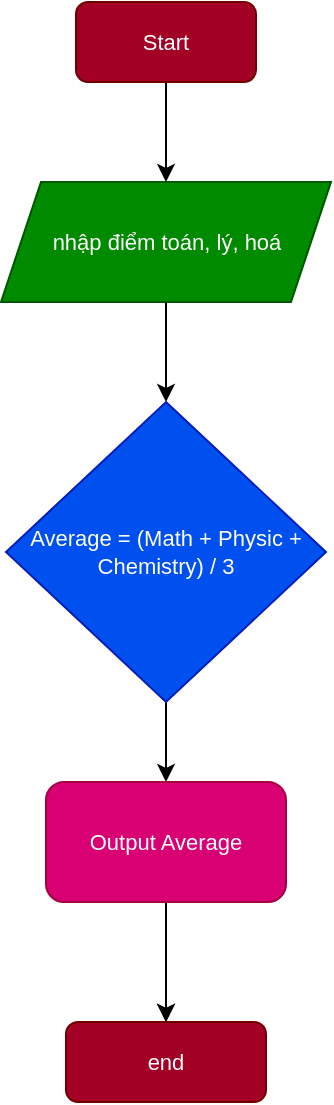 <mxfile>
    <diagram id="QiWuZ_Ta6PBpO3_5W6ND" name="Page-1">
        <mxGraphModel dx="666" dy="447" grid="1" gridSize="10" guides="1" tooltips="1" connect="1" arrows="1" fold="1" page="1" pageScale="1" pageWidth="850" pageHeight="1100" math="0" shadow="0">
            <root>
                <mxCell id="0"/>
                <mxCell id="1" parent="0"/>
                <mxCell id="8" style="edgeStyle=none;html=1;entryX=0.5;entryY=0;entryDx=0;entryDy=0;fontSize=11;" edge="1" parent="1" source="2" target="4">
                    <mxGeometry relative="1" as="geometry"/>
                </mxCell>
                <mxCell id="2" value="&lt;font style=&quot;font-size: 11px;&quot;&gt;Start&lt;/font&gt;" style="rounded=1;whiteSpace=wrap;html=1;fillColor=#a20025;fontColor=#ffffff;strokeColor=#6F0000;" vertex="1" parent="1">
                    <mxGeometry x="260" y="10" width="90" height="40" as="geometry"/>
                </mxCell>
                <mxCell id="3" value="end" style="rounded=1;whiteSpace=wrap;html=1;fontSize=11;fillColor=#a20025;fontColor=#ffffff;strokeColor=#6F0000;" vertex="1" parent="1">
                    <mxGeometry x="255" y="520" width="100" height="40" as="geometry"/>
                </mxCell>
                <mxCell id="11" style="edgeStyle=none;html=1;entryX=0.5;entryY=0;entryDx=0;entryDy=0;fontSize=11;" edge="1" parent="1" source="4" target="9">
                    <mxGeometry relative="1" as="geometry"/>
                </mxCell>
                <mxCell id="4" value="nhập điểm toán, lý, hoá" style="shape=parallelogram;perimeter=parallelogramPerimeter;whiteSpace=wrap;html=1;fixedSize=1;fontSize=11;fillColor=#008a00;fontColor=#ffffff;strokeColor=#005700;" vertex="1" parent="1">
                    <mxGeometry x="222.5" y="100" width="165" height="60" as="geometry"/>
                </mxCell>
                <mxCell id="12" style="edgeStyle=none;html=1;exitX=0.5;exitY=1;exitDx=0;exitDy=0;entryX=0.5;entryY=0;entryDx=0;entryDy=0;fontSize=11;" edge="1" parent="1" source="9" target="10">
                    <mxGeometry relative="1" as="geometry"/>
                </mxCell>
                <mxCell id="9" value="Average = (Math + Physic + Chemistry) / 3" style="rhombus;whiteSpace=wrap;html=1;fontSize=11;fillColor=#0050ef;fontColor=#ffffff;strokeColor=#001DBC;" vertex="1" parent="1">
                    <mxGeometry x="225" y="210" width="160" height="150" as="geometry"/>
                </mxCell>
                <mxCell id="13" style="edgeStyle=none;html=1;fontSize=11;" edge="1" parent="1" source="10" target="3">
                    <mxGeometry relative="1" as="geometry"/>
                </mxCell>
                <mxCell id="14" style="edgeStyle=none;html=1;entryX=0.5;entryY=0;entryDx=0;entryDy=0;fontSize=11;" edge="1" parent="1" source="10" target="3">
                    <mxGeometry relative="1" as="geometry"/>
                </mxCell>
                <mxCell id="10" value="Output Average" style="rounded=1;whiteSpace=wrap;html=1;fontSize=11;fillColor=#d80073;fontColor=#ffffff;strokeColor=#A50040;" vertex="1" parent="1">
                    <mxGeometry x="245" y="400" width="120" height="60" as="geometry"/>
                </mxCell>
            </root>
        </mxGraphModel>
    </diagram>
</mxfile>